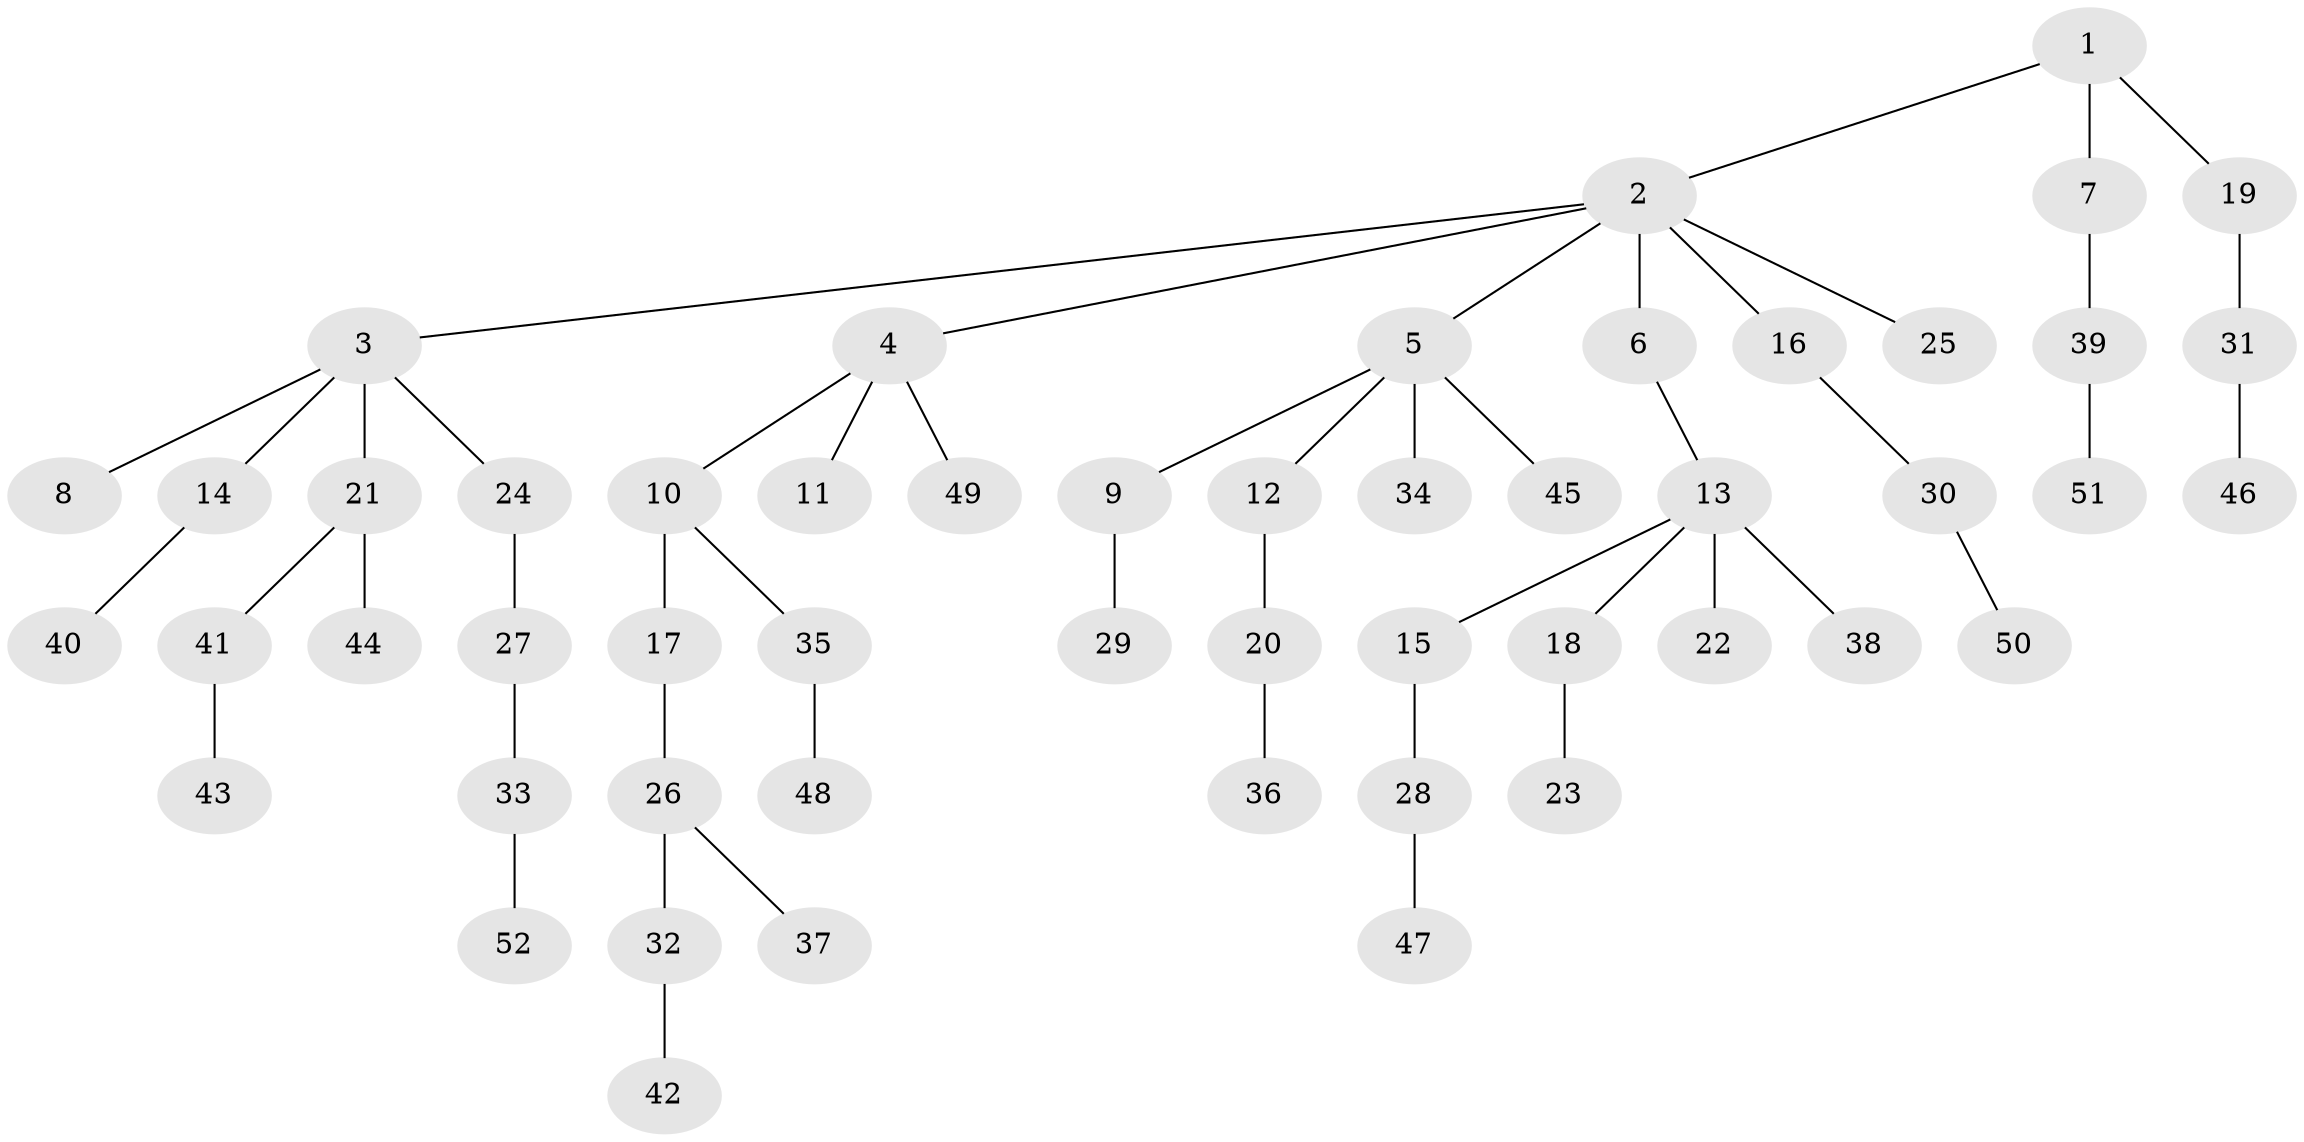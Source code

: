 // original degree distribution, {3: 0.1485148514851485, 8: 0.009900990099009901, 7: 0.009900990099009901, 5: 0.019801980198019802, 6: 0.019801980198019802, 2: 0.25742574257425743, 4: 0.039603960396039604, 1: 0.49504950495049505}
// Generated by graph-tools (version 1.1) at 2025/36/03/09/25 02:36:44]
// undirected, 52 vertices, 51 edges
graph export_dot {
graph [start="1"]
  node [color=gray90,style=filled];
  1;
  2;
  3;
  4;
  5;
  6;
  7;
  8;
  9;
  10;
  11;
  12;
  13;
  14;
  15;
  16;
  17;
  18;
  19;
  20;
  21;
  22;
  23;
  24;
  25;
  26;
  27;
  28;
  29;
  30;
  31;
  32;
  33;
  34;
  35;
  36;
  37;
  38;
  39;
  40;
  41;
  42;
  43;
  44;
  45;
  46;
  47;
  48;
  49;
  50;
  51;
  52;
  1 -- 2 [weight=1.0];
  1 -- 7 [weight=2.0];
  1 -- 19 [weight=1.0];
  2 -- 3 [weight=1.0];
  2 -- 4 [weight=1.0];
  2 -- 5 [weight=1.0];
  2 -- 6 [weight=1.0];
  2 -- 16 [weight=1.0];
  2 -- 25 [weight=1.0];
  3 -- 8 [weight=1.0];
  3 -- 14 [weight=1.0];
  3 -- 21 [weight=2.0];
  3 -- 24 [weight=1.0];
  4 -- 10 [weight=1.0];
  4 -- 11 [weight=1.0];
  4 -- 49 [weight=1.0];
  5 -- 9 [weight=1.0];
  5 -- 12 [weight=1.0];
  5 -- 34 [weight=1.0];
  5 -- 45 [weight=1.0];
  6 -- 13 [weight=1.0];
  7 -- 39 [weight=1.0];
  9 -- 29 [weight=1.0];
  10 -- 17 [weight=1.0];
  10 -- 35 [weight=2.0];
  12 -- 20 [weight=1.0];
  13 -- 15 [weight=1.0];
  13 -- 18 [weight=1.0];
  13 -- 22 [weight=1.0];
  13 -- 38 [weight=1.0];
  14 -- 40 [weight=1.0];
  15 -- 28 [weight=1.0];
  16 -- 30 [weight=1.0];
  17 -- 26 [weight=1.0];
  18 -- 23 [weight=3.0];
  19 -- 31 [weight=1.0];
  20 -- 36 [weight=1.0];
  21 -- 41 [weight=1.0];
  21 -- 44 [weight=1.0];
  24 -- 27 [weight=1.0];
  26 -- 32 [weight=1.0];
  26 -- 37 [weight=1.0];
  27 -- 33 [weight=1.0];
  28 -- 47 [weight=1.0];
  30 -- 50 [weight=2.0];
  31 -- 46 [weight=1.0];
  32 -- 42 [weight=2.0];
  33 -- 52 [weight=1.0];
  35 -- 48 [weight=1.0];
  39 -- 51 [weight=1.0];
  41 -- 43 [weight=2.0];
}
